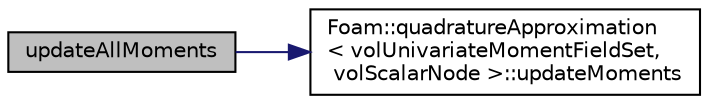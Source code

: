 digraph "updateAllMoments"
{
  bgcolor="transparent";
  edge [fontname="Helvetica",fontsize="10",labelfontname="Helvetica",labelfontsize="10"];
  node [fontname="Helvetica",fontsize="10",shape=record];
  rankdir="LR";
  Node1 [label="updateAllMoments",height=0.2,width=0.4,color="black", fillcolor="grey75", style="filled", fontcolor="black"];
  Node1 -> Node2 [color="midnightblue",fontsize="10",style="solid",fontname="Helvetica"];
  Node2 [label="Foam::quadratureApproximation\l\< volUnivariateMomentFieldSet,\l volScalarNode \>::updateMoments",height=0.2,width=0.4,color="black",URL="$a00136.html#ab46f111920d16a088f2fddf21d658315",tooltip="Recalculate the moments from the quadrature nodes. "];
}
